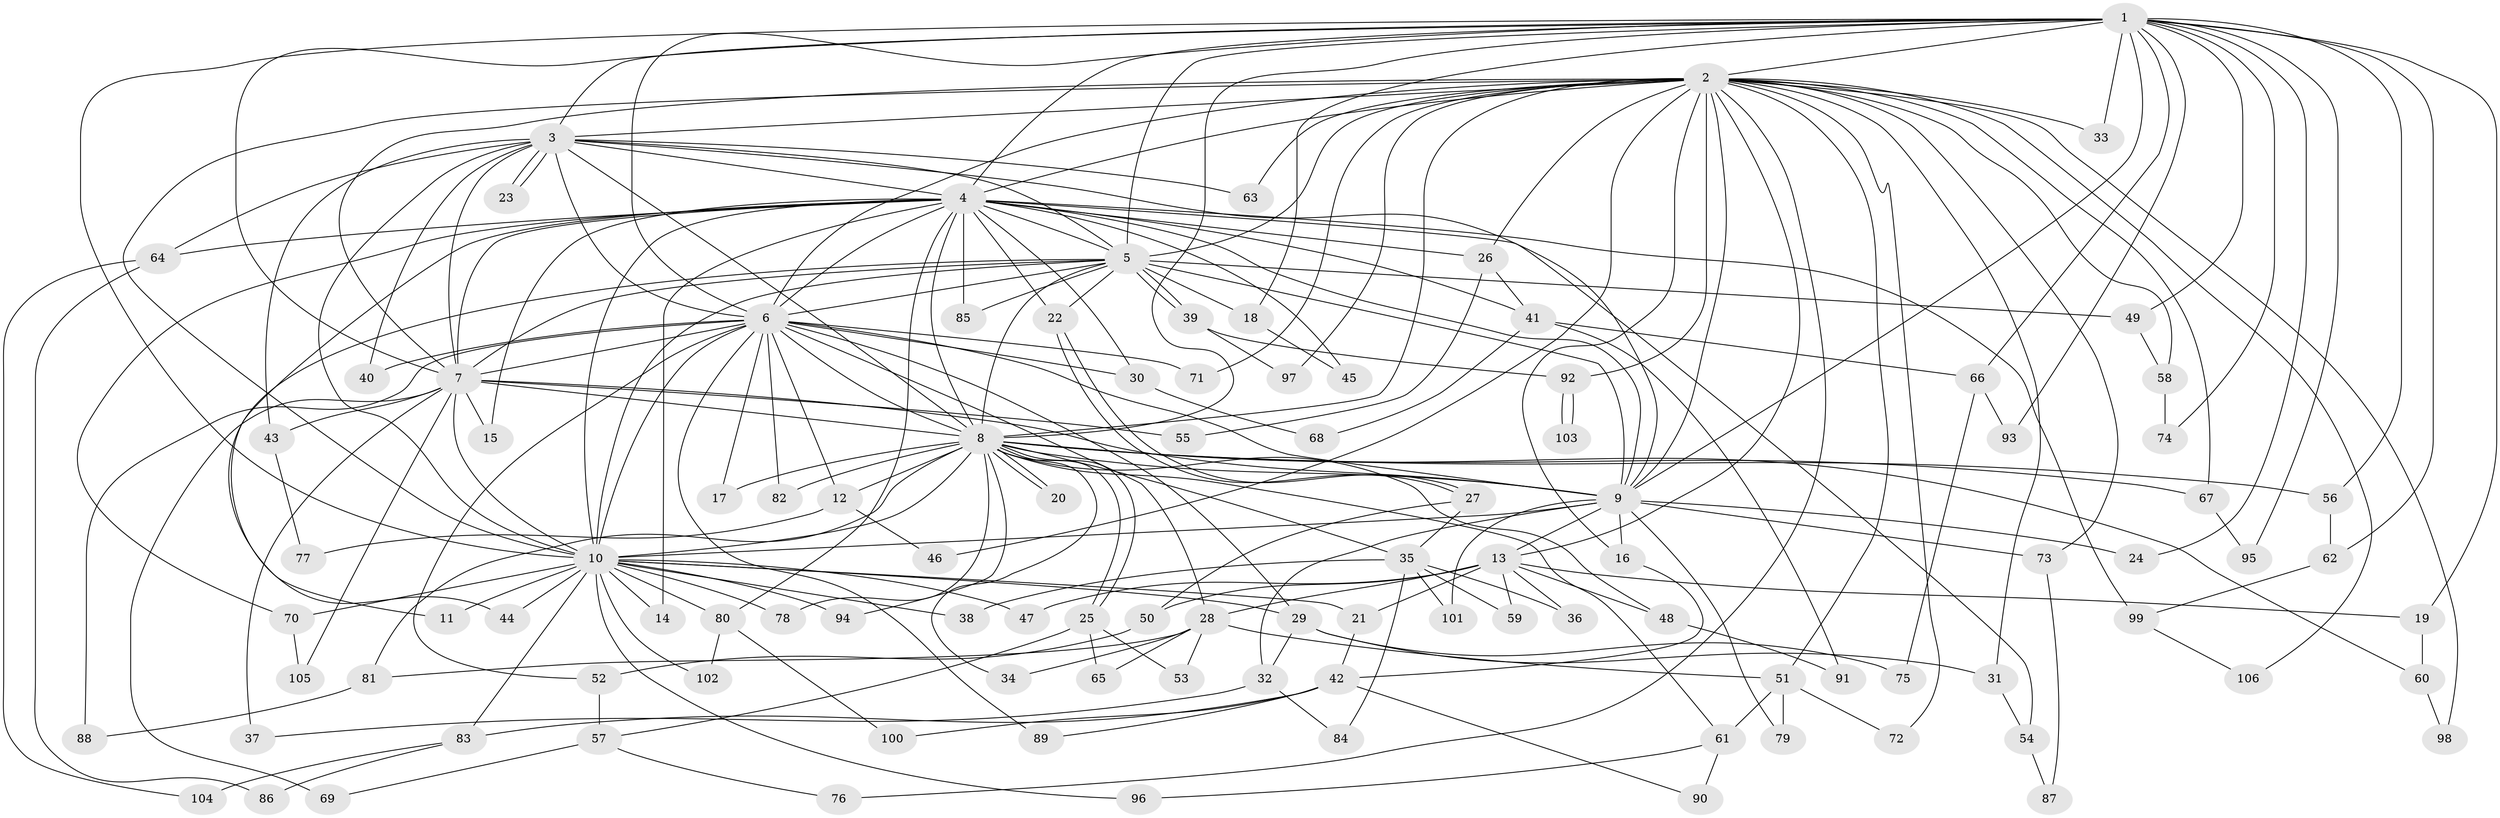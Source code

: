// Generated by graph-tools (version 1.1) at 2025/34/03/09/25 02:34:50]
// undirected, 106 vertices, 237 edges
graph export_dot {
graph [start="1"]
  node [color=gray90,style=filled];
  1;
  2;
  3;
  4;
  5;
  6;
  7;
  8;
  9;
  10;
  11;
  12;
  13;
  14;
  15;
  16;
  17;
  18;
  19;
  20;
  21;
  22;
  23;
  24;
  25;
  26;
  27;
  28;
  29;
  30;
  31;
  32;
  33;
  34;
  35;
  36;
  37;
  38;
  39;
  40;
  41;
  42;
  43;
  44;
  45;
  46;
  47;
  48;
  49;
  50;
  51;
  52;
  53;
  54;
  55;
  56;
  57;
  58;
  59;
  60;
  61;
  62;
  63;
  64;
  65;
  66;
  67;
  68;
  69;
  70;
  71;
  72;
  73;
  74;
  75;
  76;
  77;
  78;
  79;
  80;
  81;
  82;
  83;
  84;
  85;
  86;
  87;
  88;
  89;
  90;
  91;
  92;
  93;
  94;
  95;
  96;
  97;
  98;
  99;
  100;
  101;
  102;
  103;
  104;
  105;
  106;
  1 -- 2;
  1 -- 3;
  1 -- 4;
  1 -- 5;
  1 -- 6;
  1 -- 7;
  1 -- 8;
  1 -- 9;
  1 -- 10;
  1 -- 18;
  1 -- 19;
  1 -- 24;
  1 -- 33;
  1 -- 49;
  1 -- 56;
  1 -- 62;
  1 -- 66;
  1 -- 74;
  1 -- 93;
  1 -- 95;
  2 -- 3;
  2 -- 4;
  2 -- 5;
  2 -- 6;
  2 -- 7;
  2 -- 8;
  2 -- 9;
  2 -- 10;
  2 -- 13;
  2 -- 16;
  2 -- 26;
  2 -- 31;
  2 -- 33;
  2 -- 46;
  2 -- 51;
  2 -- 58;
  2 -- 63;
  2 -- 67;
  2 -- 71;
  2 -- 72;
  2 -- 73;
  2 -- 76;
  2 -- 92;
  2 -- 97;
  2 -- 98;
  2 -- 106;
  3 -- 4;
  3 -- 5;
  3 -- 6;
  3 -- 7;
  3 -- 8;
  3 -- 9;
  3 -- 10;
  3 -- 23;
  3 -- 23;
  3 -- 40;
  3 -- 43;
  3 -- 63;
  3 -- 64;
  4 -- 5;
  4 -- 6;
  4 -- 7;
  4 -- 8;
  4 -- 9;
  4 -- 10;
  4 -- 14;
  4 -- 15;
  4 -- 22;
  4 -- 26;
  4 -- 30;
  4 -- 41;
  4 -- 44;
  4 -- 45;
  4 -- 54;
  4 -- 64;
  4 -- 70;
  4 -- 80;
  4 -- 85;
  4 -- 99;
  5 -- 6;
  5 -- 7;
  5 -- 8;
  5 -- 9;
  5 -- 10;
  5 -- 11;
  5 -- 18;
  5 -- 22;
  5 -- 39;
  5 -- 39;
  5 -- 49;
  5 -- 85;
  6 -- 7;
  6 -- 8;
  6 -- 9;
  6 -- 10;
  6 -- 12;
  6 -- 17;
  6 -- 28;
  6 -- 29;
  6 -- 30;
  6 -- 40;
  6 -- 52;
  6 -- 71;
  6 -- 82;
  6 -- 88;
  6 -- 89;
  7 -- 8;
  7 -- 9;
  7 -- 10;
  7 -- 15;
  7 -- 37;
  7 -- 43;
  7 -- 55;
  7 -- 69;
  7 -- 105;
  8 -- 9;
  8 -- 10;
  8 -- 12;
  8 -- 17;
  8 -- 20;
  8 -- 20;
  8 -- 25;
  8 -- 25;
  8 -- 34;
  8 -- 35;
  8 -- 48;
  8 -- 56;
  8 -- 60;
  8 -- 61;
  8 -- 67;
  8 -- 78;
  8 -- 81;
  8 -- 82;
  8 -- 94;
  9 -- 10;
  9 -- 13;
  9 -- 16;
  9 -- 24;
  9 -- 32;
  9 -- 73;
  9 -- 79;
  9 -- 101;
  10 -- 11;
  10 -- 14;
  10 -- 21;
  10 -- 29;
  10 -- 38;
  10 -- 44;
  10 -- 47;
  10 -- 70;
  10 -- 78;
  10 -- 80;
  10 -- 83;
  10 -- 94;
  10 -- 96;
  10 -- 102;
  12 -- 46;
  12 -- 77;
  13 -- 19;
  13 -- 21;
  13 -- 28;
  13 -- 36;
  13 -- 47;
  13 -- 48;
  13 -- 50;
  13 -- 59;
  16 -- 42;
  18 -- 45;
  19 -- 60;
  21 -- 42;
  22 -- 27;
  22 -- 27;
  25 -- 53;
  25 -- 57;
  25 -- 65;
  26 -- 41;
  26 -- 55;
  27 -- 35;
  27 -- 50;
  28 -- 34;
  28 -- 51;
  28 -- 53;
  28 -- 65;
  28 -- 81;
  29 -- 31;
  29 -- 32;
  29 -- 75;
  30 -- 68;
  31 -- 54;
  32 -- 37;
  32 -- 84;
  35 -- 36;
  35 -- 38;
  35 -- 59;
  35 -- 84;
  35 -- 101;
  39 -- 92;
  39 -- 97;
  41 -- 66;
  41 -- 68;
  41 -- 91;
  42 -- 83;
  42 -- 89;
  42 -- 90;
  42 -- 100;
  43 -- 77;
  48 -- 91;
  49 -- 58;
  50 -- 52;
  51 -- 61;
  51 -- 72;
  51 -- 79;
  52 -- 57;
  54 -- 87;
  56 -- 62;
  57 -- 69;
  57 -- 76;
  58 -- 74;
  60 -- 98;
  61 -- 90;
  61 -- 96;
  62 -- 99;
  64 -- 86;
  64 -- 104;
  66 -- 75;
  66 -- 93;
  67 -- 95;
  70 -- 105;
  73 -- 87;
  80 -- 100;
  80 -- 102;
  81 -- 88;
  83 -- 86;
  83 -- 104;
  92 -- 103;
  92 -- 103;
  99 -- 106;
}
